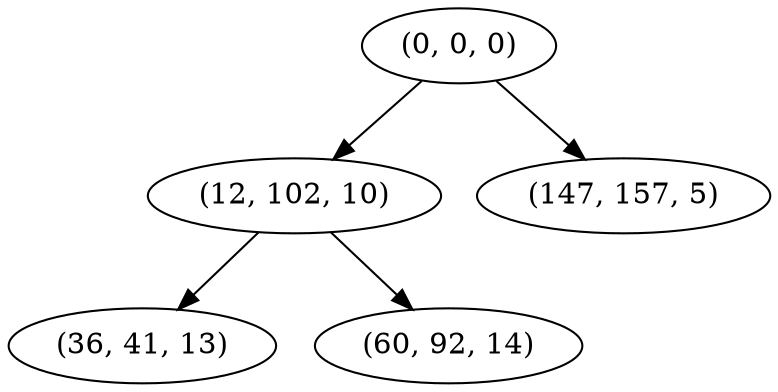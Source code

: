 digraph tree {
    "(0, 0, 0)";
    "(12, 102, 10)";
    "(36, 41, 13)";
    "(60, 92, 14)";
    "(147, 157, 5)";
    "(0, 0, 0)" -> "(12, 102, 10)";
    "(0, 0, 0)" -> "(147, 157, 5)";
    "(12, 102, 10)" -> "(36, 41, 13)";
    "(12, 102, 10)" -> "(60, 92, 14)";
}
